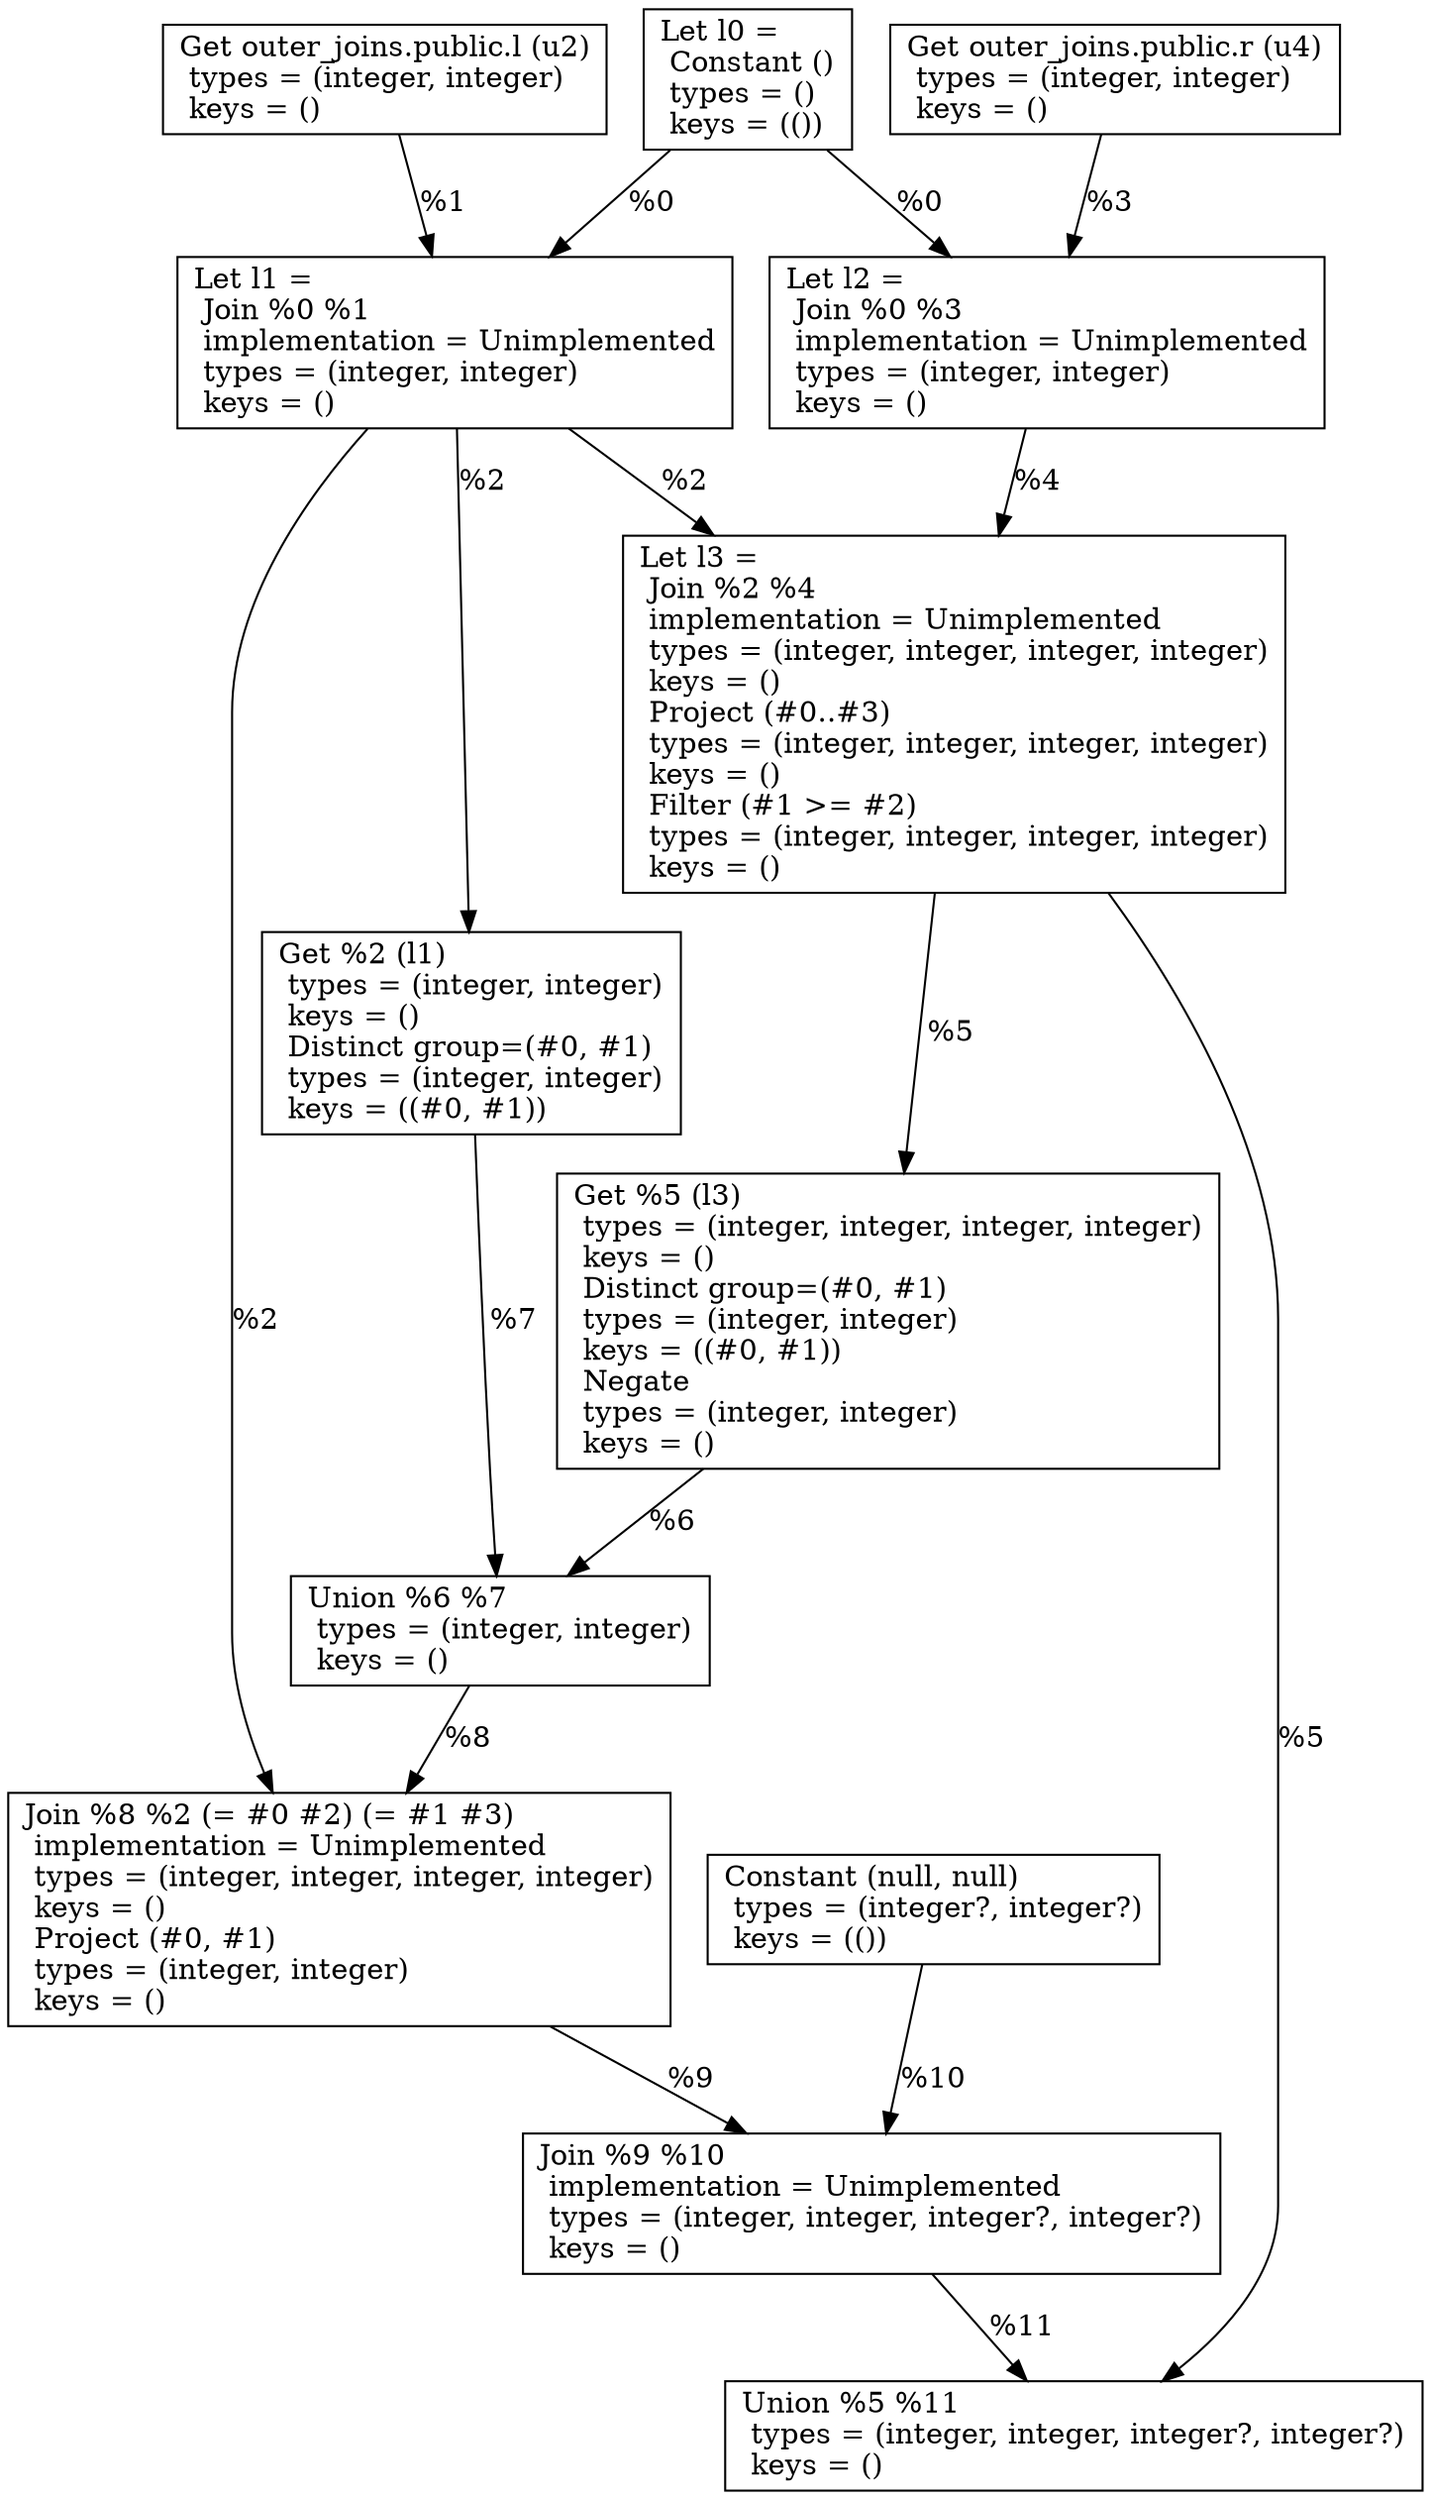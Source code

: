 digraph G {
    node0 [shape = record, label="Let l0 =\l Constant ()\l  types = ()\l  keys = (())\l"]
    node1 [shape = record, label=" Get outer_joins.public.l (u2)\l  types = (integer, integer)\l  keys = ()\l"]
    node2 [shape = record, label="Let l1 =\l Join %0 %1\l  implementation = Unimplemented\l  types = (integer, integer)\l  keys = ()\l"]
    node3 [shape = record, label=" Get outer_joins.public.r (u4)\l  types = (integer, integer)\l  keys = ()\l"]
    node4 [shape = record, label="Let l2 =\l Join %0 %3\l  implementation = Unimplemented\l  types = (integer, integer)\l  keys = ()\l"]
    node5 [shape = record, label="Let l3 =\l Join %2 %4\l  implementation = Unimplemented\l  types = (integer, integer, integer, integer)\l  keys = ()\l Project (#0..#3)\l  types = (integer, integer, integer, integer)\l  keys = ()\l Filter (#1 \>= #2)\l  types = (integer, integer, integer, integer)\l  keys = ()\l"]
    node6 [shape = record, label=" Get %5 (l3)\l  types = (integer, integer, integer, integer)\l  keys = ()\l Distinct group=(#0, #1)\l  types = (integer, integer)\l  keys = ((#0, #1))\l Negate\l  types = (integer, integer)\l  keys = ()\l"]
    node7 [shape = record, label=" Get %2 (l1)\l  types = (integer, integer)\l  keys = ()\l Distinct group=(#0, #1)\l  types = (integer, integer)\l  keys = ((#0, #1))\l"]
    node8 [shape = record, label=" Union %6 %7\l  types = (integer, integer)\l  keys = ()\l"]
    node9 [shape = record, label=" Join %8 %2 (= #0 #2) (= #1 #3)\l  implementation = Unimplemented\l  types = (integer, integer, integer, integer)\l  keys = ()\l Project (#0, #1)\l  types = (integer, integer)\l  keys = ()\l"]
    node10 [shape = record, label=" Constant (null, null)\l  types = (integer?, integer?)\l  keys = (())\l"]
    node11 [shape = record, label=" Join %9 %10\l  implementation = Unimplemented\l  types = (integer, integer, integer?, integer?)\l  keys = ()\l"]
    node12 [shape = record, label=" Union %5 %11\l  types = (integer, integer, integer?, integer?)\l  keys = ()\l"]
    node5 -> node6 [label = "%5\l"]
    node5 -> node12 [label = "%5\l"]
    node0 -> node2 [label = "%0\l"]
    node2 -> node9 [label = "%2\l"]
    node1 -> node2 [label = "%1\l"]
    node2 -> node7 [label = "%2\l"]
    node4 -> node5 [label = "%4\l"]
    node0 -> node4 [label = "%0\l"]
    node6 -> node8 [label = "%6\l"]
    node8 -> node9 [label = "%8\l"]
    node9 -> node11 [label = "%9\l"]
    node11 -> node12 [label = "%11\l"]
    node10 -> node11 [label = "%10\l"]
    node7 -> node8 [label = "%7\l"]
    node2 -> node5 [label = "%2\l"]
    node3 -> node4 [label = "%3\l"]
}
